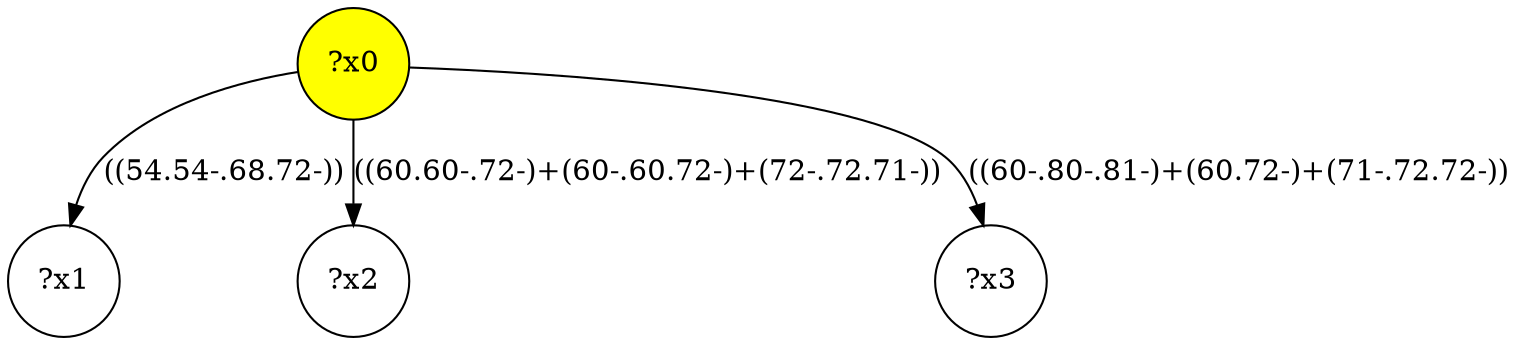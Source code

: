 digraph g {
	x0 [fillcolor="yellow", style="filled," shape=circle, label="?x0"];
	x1 [shape=circle, label="?x1"];
	x0 -> x1 [label="((54.54-.68.72-))"];
	x2 [shape=circle, label="?x2"];
	x0 -> x2 [label="((60.60-.72-)+(60-.60.72-)+(72-.72.71-))"];
	x3 [shape=circle, label="?x3"];
	x0 -> x3 [label="((60-.80-.81-)+(60.72-)+(71-.72.72-))"];
}
